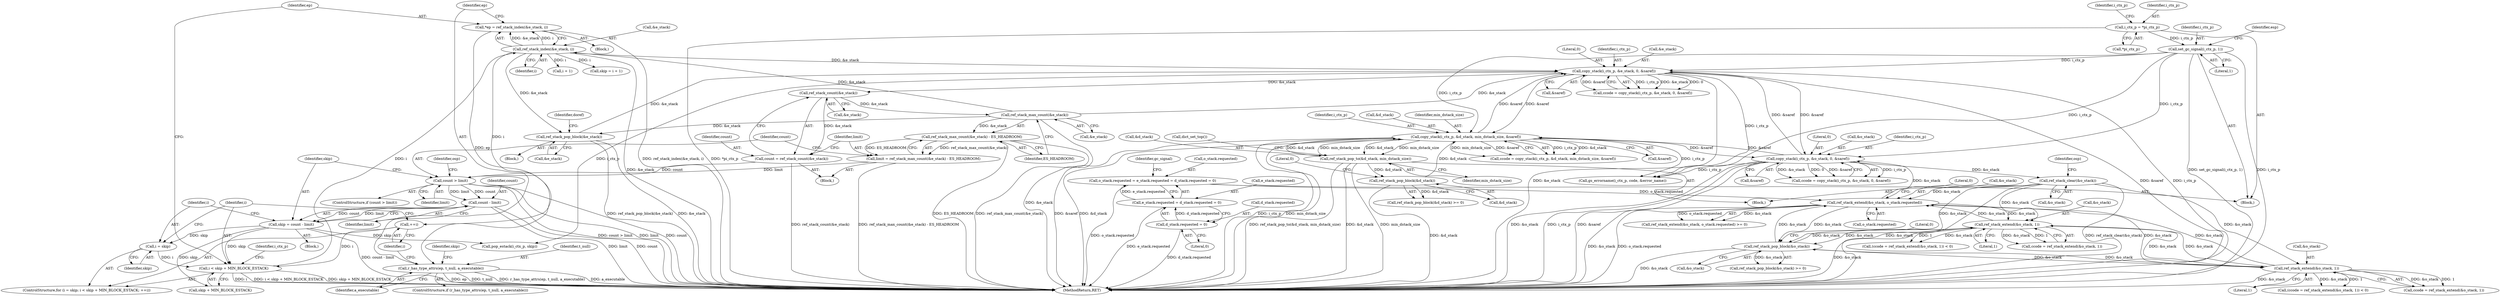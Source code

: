 digraph "0_ghostscript_b575e1ec42cc86f6a58c603f2a88fcc2af699cc8@pointer" {
"1000525" [label="(Call,r_has_type_attrs(ep, t_null, a_executable))"];
"1000518" [label="(Call,*ep = ref_stack_index(&e_stack, i))"];
"1000520" [label="(Call,ref_stack_index(&e_stack, i))"];
"1000489" [label="(Call,ref_stack_max_count(&e_stack))"];
"1000482" [label="(Call,ref_stack_count(&e_stack))"];
"1000465" [label="(Call,copy_stack(i_ctx_p, &e_stack, 0, &saref))"];
"1000263" [label="(Call,set_gc_signal(i_ctx_p, 1))"];
"1000234" [label="(Call,i_ctx_p = *pi_ctx_p)"];
"1000325" [label="(Call,ref_stack_pop_block(&e_stack))"];
"1000403" [label="(Call,copy_stack(i_ctx_p, &d_stack, min_dstack_size, &saref))"];
"1000430" [label="(Call,ref_stack_pop_block(&d_stack))"];
"1000416" [label="(Call,ref_stack_pop_to(&d_stack, min_dstack_size))"];
"1000580" [label="(Call,copy_stack(i_ctx_p, &o_stack, 0, &saref))"];
"1000548" [label="(Call,ref_stack_extend(&o_stack, o_stack.requested))"];
"1000456" [label="(Call,ref_stack_extend(&o_stack, 1))"];
"1000593" [label="(Call,ref_stack_clear(&o_stack))"];
"1000605" [label="(Call,ref_stack_pop_block(&o_stack))"];
"1000394" [label="(Call,ref_stack_extend(&o_stack, 1))"];
"1000176" [label="(Call,o_stack.requested = e_stack.requested = d_stack.requested = 0)"];
"1000180" [label="(Call,e_stack.requested = d_stack.requested = 0)"];
"1000184" [label="(Call,d_stack.requested = 0)"];
"1000509" [label="(Call,i < skip + MIN_BLOCK_ESTACK)"];
"1000506" [label="(Call,i = skip)"];
"1000499" [label="(Call,skip = count - limit)"];
"1000501" [label="(Call,count - limit)"];
"1000494" [label="(Call,count > limit)"];
"1000480" [label="(Call,count = ref_stack_count(&e_stack))"];
"1000486" [label="(Call,limit = ref_stack_max_count(&e_stack) - ES_HEADROOM)"];
"1000488" [label="(Call,ref_stack_max_count(&e_stack) - ES_HEADROOM)"];
"1000514" [label="(Call,++i)"];
"1000263" [label="(Call,set_gc_signal(i_ctx_p, 1))"];
"1000501" [label="(Call,count - limit)"];
"1000191" [label="(Identifier,gc_signal)"];
"1000478" [label="(Block,)"];
"1000707" [label="(MethodReturn,RET)"];
"1000604" [label="(Call,ref_stack_pop_block(&o_stack) >= 0)"];
"1000392" [label="(Call,ccode = ref_stack_extend(&o_stack, 1))"];
"1000482" [label="(Call,ref_stack_count(&e_stack))"];
"1000176" [label="(Call,o_stack.requested = e_stack.requested = d_stack.requested = 0)"];
"1000490" [label="(Call,&e_stack)"];
"1000394" [label="(Call,ref_stack_extend(&o_stack, 1))"];
"1000542" [label="(Identifier,osp)"];
"1000584" [label="(Literal,0)"];
"1000275" [label="(Block,)"];
"1000605" [label="(Call,ref_stack_pop_block(&o_stack))"];
"1000514" [label="(Call,++i)"];
"1000407" [label="(Identifier,min_dstack_size)"];
"1000527" [label="(Identifier,t_null)"];
"1000391" [label="(Call,(ccode = ref_stack_extend(&o_stack, 1)) < 0)"];
"1000419" [label="(Identifier,min_dstack_size)"];
"1000469" [label="(Literal,0)"];
"1000537" [label="(Identifier,i_ctx_p)"];
"1000582" [label="(Call,&o_stack)"];
"1000487" [label="(Identifier,limit)"];
"1000463" [label="(Call,ccode = copy_stack(i_ctx_p, &e_stack, 0, &saref))"];
"1000508" [label="(Identifier,skip)"];
"1000495" [label="(Identifier,count)"];
"1000549" [label="(Call,&o_stack)"];
"1000594" [label="(Call,&o_stack)"];
"1000580" [label="(Call,copy_stack(i_ctx_p, &o_stack, 0, &saref))"];
"1000515" [label="(Identifier,i)"];
"1000493" [label="(ControlStructure,if (count > limit))"];
"1000531" [label="(Identifier,skip)"];
"1000185" [label="(Call,d_stack.requested)"];
"1000497" [label="(Block,)"];
"1000518" [label="(Call,*ep = ref_stack_index(&e_stack, i))"];
"1000454" [label="(Call,ccode = ref_stack_extend(&o_stack, 1))"];
"1000430" [label="(Call,ref_stack_pop_block(&d_stack))"];
"1000243" [label="(Identifier,i_ctx_p)"];
"1000528" [label="(Identifier,a_executable)"];
"1000532" [label="(Call,i + 1)"];
"1000599" [label="(Identifier,osp)"];
"1000177" [label="(Call,o_stack.requested)"];
"1000499" [label="(Call,skip = count - limit)"];
"1000236" [label="(Call,*pi_ctx_p)"];
"1000536" [label="(Call,pop_estack(i_ctx_p, skip))"];
"1000456" [label="(Call,ref_stack_extend(&o_stack, 1))"];
"1000329" [label="(Identifier,doref)"];
"1000530" [label="(Call,skip = i + 1)"];
"1000417" [label="(Call,&d_stack)"];
"1000510" [label="(Identifier,i)"];
"1000523" [label="(Identifier,i)"];
"1000503" [label="(Identifier,limit)"];
"1000184" [label="(Call,d_stack.requested = 0)"];
"1000526" [label="(Identifier,ep)"];
"1000488" [label="(Call,ref_stack_max_count(&e_stack) - ES_HEADROOM)"];
"1000551" [label="(Call,o_stack.requested)"];
"1000235" [label="(Identifier,i_ctx_p)"];
"1000483" [label="(Call,&e_stack)"];
"1000268" [label="(Identifier,esp)"];
"1000507" [label="(Identifier,i)"];
"1000403" [label="(Call,copy_stack(i_ctx_p, &d_stack, min_dstack_size, &saref))"];
"1000401" [label="(Call,ccode = copy_stack(i_ctx_p, &d_stack, min_dstack_size, &saref))"];
"1000520" [label="(Call,ref_stack_index(&e_stack, i))"];
"1000470" [label="(Call,&saref)"];
"1000138" [label="(Block,)"];
"1000457" [label="(Call,&o_stack)"];
"1000492" [label="(Identifier,ES_HEADROOM)"];
"1000494" [label="(Call,count > limit)"];
"1000608" [label="(Literal,0)"];
"1000481" [label="(Identifier,count)"];
"1000606" [label="(Call,&o_stack)"];
"1000496" [label="(Identifier,limit)"];
"1000395" [label="(Call,&o_stack)"];
"1000628" [label="(Call,gs_errorname(i_ctx_p, code, &error_name))"];
"1000480" [label="(Call,count = ref_stack_count(&e_stack))"];
"1000188" [label="(Literal,0)"];
"1000181" [label="(Call,e_stack.requested)"];
"1000264" [label="(Identifier,i_ctx_p)"];
"1000585" [label="(Call,&saref)"];
"1000547" [label="(Call,ref_stack_extend(&o_stack, o_stack.requested) >= 0)"];
"1000519" [label="(Identifier,ep)"];
"1000466" [label="(Identifier,i_ctx_p)"];
"1000429" [label="(Call,ref_stack_pop_block(&d_stack) >= 0)"];
"1000467" [label="(Call,&e_stack)"];
"1000325" [label="(Call,ref_stack_pop_block(&e_stack))"];
"1000581" [label="(Identifier,i_ctx_p)"];
"1000453" [label="(Call,(ccode = ref_stack_extend(&o_stack, 1)) < 0)"];
"1000431" [label="(Call,&d_stack)"];
"1000180" [label="(Call,e_stack.requested = d_stack.requested = 0)"];
"1000509" [label="(Call,i < skip + MIN_BLOCK_ESTACK)"];
"1000578" [label="(Call,ccode = copy_stack(i_ctx_p, &o_stack, 0, &saref))"];
"1000234" [label="(Call,i_ctx_p = *pi_ctx_p)"];
"1000524" [label="(ControlStructure,if (r_has_type_attrs(ep, t_null, a_executable)))"];
"1000486" [label="(Call,limit = ref_stack_max_count(&e_stack) - ES_HEADROOM)"];
"1000459" [label="(Literal,1)"];
"1000397" [label="(Literal,1)"];
"1000326" [label="(Call,&e_stack)"];
"1000265" [label="(Literal,1)"];
"1000433" [label="(Literal,0)"];
"1000554" [label="(Literal,0)"];
"1000416" [label="(Call,ref_stack_pop_to(&d_stack, min_dstack_size))"];
"1000465" [label="(Call,copy_stack(i_ctx_p, &e_stack, 0, &saref))"];
"1000500" [label="(Identifier,skip)"];
"1000506" [label="(Call,i = skip)"];
"1000525" [label="(Call,r_has_type_attrs(ep, t_null, a_executable))"];
"1000516" [label="(Block,)"];
"1000489" [label="(Call,ref_stack_max_count(&e_stack))"];
"1000383" [label="(Block,)"];
"1000511" [label="(Call,skip + MIN_BLOCK_ESTACK)"];
"1000502" [label="(Identifier,count)"];
"1000593" [label="(Call,ref_stack_clear(&o_stack))"];
"1000404" [label="(Identifier,i_ctx_p)"];
"1000408" [label="(Call,&saref)"];
"1000548" [label="(Call,ref_stack_extend(&o_stack, o_stack.requested))"];
"1000505" [label="(ControlStructure,for (i = skip; i < skip + MIN_BLOCK_ESTACK; ++i))"];
"1000521" [label="(Call,&e_stack)"];
"1000420" [label="(Call,dict_set_top())"];
"1000405" [label="(Call,&d_stack)"];
"1000525" -> "1000524"  [label="AST: "];
"1000525" -> "1000528"  [label="CFG: "];
"1000526" -> "1000525"  [label="AST: "];
"1000527" -> "1000525"  [label="AST: "];
"1000528" -> "1000525"  [label="AST: "];
"1000531" -> "1000525"  [label="CFG: "];
"1000515" -> "1000525"  [label="CFG: "];
"1000525" -> "1000707"  [label="DDG: r_has_type_attrs(ep, t_null, a_executable)"];
"1000525" -> "1000707"  [label="DDG: a_executable"];
"1000525" -> "1000707"  [label="DDG: ep"];
"1000525" -> "1000707"  [label="DDG: t_null"];
"1000518" -> "1000525"  [label="DDG: ep"];
"1000518" -> "1000516"  [label="AST: "];
"1000518" -> "1000520"  [label="CFG: "];
"1000519" -> "1000518"  [label="AST: "];
"1000520" -> "1000518"  [label="AST: "];
"1000526" -> "1000518"  [label="CFG: "];
"1000518" -> "1000707"  [label="DDG: ref_stack_index(&e_stack, i)"];
"1000520" -> "1000518"  [label="DDG: &e_stack"];
"1000520" -> "1000518"  [label="DDG: i"];
"1000520" -> "1000523"  [label="CFG: "];
"1000521" -> "1000520"  [label="AST: "];
"1000523" -> "1000520"  [label="AST: "];
"1000520" -> "1000707"  [label="DDG: &e_stack"];
"1000520" -> "1000325"  [label="DDG: &e_stack"];
"1000520" -> "1000465"  [label="DDG: &e_stack"];
"1000520" -> "1000514"  [label="DDG: i"];
"1000489" -> "1000520"  [label="DDG: &e_stack"];
"1000509" -> "1000520"  [label="DDG: i"];
"1000520" -> "1000530"  [label="DDG: i"];
"1000520" -> "1000532"  [label="DDG: i"];
"1000489" -> "1000488"  [label="AST: "];
"1000489" -> "1000490"  [label="CFG: "];
"1000490" -> "1000489"  [label="AST: "];
"1000492" -> "1000489"  [label="CFG: "];
"1000489" -> "1000707"  [label="DDG: &e_stack"];
"1000489" -> "1000325"  [label="DDG: &e_stack"];
"1000489" -> "1000465"  [label="DDG: &e_stack"];
"1000489" -> "1000488"  [label="DDG: &e_stack"];
"1000482" -> "1000489"  [label="DDG: &e_stack"];
"1000482" -> "1000480"  [label="AST: "];
"1000482" -> "1000483"  [label="CFG: "];
"1000483" -> "1000482"  [label="AST: "];
"1000480" -> "1000482"  [label="CFG: "];
"1000482" -> "1000480"  [label="DDG: &e_stack"];
"1000465" -> "1000482"  [label="DDG: &e_stack"];
"1000465" -> "1000463"  [label="AST: "];
"1000465" -> "1000470"  [label="CFG: "];
"1000466" -> "1000465"  [label="AST: "];
"1000467" -> "1000465"  [label="AST: "];
"1000469" -> "1000465"  [label="AST: "];
"1000470" -> "1000465"  [label="AST: "];
"1000463" -> "1000465"  [label="CFG: "];
"1000465" -> "1000707"  [label="DDG: &e_stack"];
"1000465" -> "1000707"  [label="DDG: &saref"];
"1000465" -> "1000707"  [label="DDG: i_ctx_p"];
"1000465" -> "1000403"  [label="DDG: &saref"];
"1000465" -> "1000463"  [label="DDG: i_ctx_p"];
"1000465" -> "1000463"  [label="DDG: &e_stack"];
"1000465" -> "1000463"  [label="DDG: 0"];
"1000465" -> "1000463"  [label="DDG: &saref"];
"1000263" -> "1000465"  [label="DDG: i_ctx_p"];
"1000325" -> "1000465"  [label="DDG: &e_stack"];
"1000403" -> "1000465"  [label="DDG: &saref"];
"1000580" -> "1000465"  [label="DDG: &saref"];
"1000465" -> "1000536"  [label="DDG: i_ctx_p"];
"1000465" -> "1000580"  [label="DDG: &saref"];
"1000465" -> "1000628"  [label="DDG: i_ctx_p"];
"1000263" -> "1000138"  [label="AST: "];
"1000263" -> "1000265"  [label="CFG: "];
"1000264" -> "1000263"  [label="AST: "];
"1000265" -> "1000263"  [label="AST: "];
"1000268" -> "1000263"  [label="CFG: "];
"1000263" -> "1000707"  [label="DDG: set_gc_signal(i_ctx_p, 1)"];
"1000263" -> "1000707"  [label="DDG: i_ctx_p"];
"1000234" -> "1000263"  [label="DDG: i_ctx_p"];
"1000263" -> "1000403"  [label="DDG: i_ctx_p"];
"1000263" -> "1000580"  [label="DDG: i_ctx_p"];
"1000263" -> "1000628"  [label="DDG: i_ctx_p"];
"1000234" -> "1000138"  [label="AST: "];
"1000234" -> "1000236"  [label="CFG: "];
"1000235" -> "1000234"  [label="AST: "];
"1000236" -> "1000234"  [label="AST: "];
"1000243" -> "1000234"  [label="CFG: "];
"1000234" -> "1000707"  [label="DDG: *pi_ctx_p"];
"1000325" -> "1000275"  [label="AST: "];
"1000325" -> "1000326"  [label="CFG: "];
"1000326" -> "1000325"  [label="AST: "];
"1000329" -> "1000325"  [label="CFG: "];
"1000325" -> "1000707"  [label="DDG: &e_stack"];
"1000325" -> "1000707"  [label="DDG: ref_stack_pop_block(&e_stack)"];
"1000403" -> "1000401"  [label="AST: "];
"1000403" -> "1000408"  [label="CFG: "];
"1000404" -> "1000403"  [label="AST: "];
"1000405" -> "1000403"  [label="AST: "];
"1000407" -> "1000403"  [label="AST: "];
"1000408" -> "1000403"  [label="AST: "];
"1000401" -> "1000403"  [label="CFG: "];
"1000403" -> "1000707"  [label="DDG: &d_stack"];
"1000403" -> "1000707"  [label="DDG: i_ctx_p"];
"1000403" -> "1000707"  [label="DDG: min_dstack_size"];
"1000403" -> "1000707"  [label="DDG: &saref"];
"1000403" -> "1000401"  [label="DDG: i_ctx_p"];
"1000403" -> "1000401"  [label="DDG: &d_stack"];
"1000403" -> "1000401"  [label="DDG: min_dstack_size"];
"1000403" -> "1000401"  [label="DDG: &saref"];
"1000430" -> "1000403"  [label="DDG: &d_stack"];
"1000416" -> "1000403"  [label="DDG: &d_stack"];
"1000416" -> "1000403"  [label="DDG: min_dstack_size"];
"1000580" -> "1000403"  [label="DDG: &saref"];
"1000403" -> "1000416"  [label="DDG: &d_stack"];
"1000403" -> "1000416"  [label="DDG: min_dstack_size"];
"1000403" -> "1000580"  [label="DDG: &saref"];
"1000403" -> "1000628"  [label="DDG: i_ctx_p"];
"1000430" -> "1000429"  [label="AST: "];
"1000430" -> "1000431"  [label="CFG: "];
"1000431" -> "1000430"  [label="AST: "];
"1000433" -> "1000430"  [label="CFG: "];
"1000430" -> "1000707"  [label="DDG: &d_stack"];
"1000430" -> "1000429"  [label="DDG: &d_stack"];
"1000416" -> "1000430"  [label="DDG: &d_stack"];
"1000416" -> "1000383"  [label="AST: "];
"1000416" -> "1000419"  [label="CFG: "];
"1000417" -> "1000416"  [label="AST: "];
"1000419" -> "1000416"  [label="AST: "];
"1000420" -> "1000416"  [label="CFG: "];
"1000416" -> "1000707"  [label="DDG: ref_stack_pop_to(&d_stack, min_dstack_size)"];
"1000416" -> "1000707"  [label="DDG: &d_stack"];
"1000416" -> "1000707"  [label="DDG: min_dstack_size"];
"1000580" -> "1000578"  [label="AST: "];
"1000580" -> "1000585"  [label="CFG: "];
"1000581" -> "1000580"  [label="AST: "];
"1000582" -> "1000580"  [label="AST: "];
"1000584" -> "1000580"  [label="AST: "];
"1000585" -> "1000580"  [label="AST: "];
"1000578" -> "1000580"  [label="CFG: "];
"1000580" -> "1000707"  [label="DDG: &o_stack"];
"1000580" -> "1000707"  [label="DDG: i_ctx_p"];
"1000580" -> "1000707"  [label="DDG: &saref"];
"1000580" -> "1000578"  [label="DDG: i_ctx_p"];
"1000580" -> "1000578"  [label="DDG: &o_stack"];
"1000580" -> "1000578"  [label="DDG: 0"];
"1000580" -> "1000578"  [label="DDG: &saref"];
"1000548" -> "1000580"  [label="DDG: &o_stack"];
"1000580" -> "1000593"  [label="DDG: &o_stack"];
"1000580" -> "1000628"  [label="DDG: i_ctx_p"];
"1000548" -> "1000547"  [label="AST: "];
"1000548" -> "1000551"  [label="CFG: "];
"1000549" -> "1000548"  [label="AST: "];
"1000551" -> "1000548"  [label="AST: "];
"1000554" -> "1000548"  [label="CFG: "];
"1000548" -> "1000707"  [label="DDG: o_stack.requested"];
"1000548" -> "1000707"  [label="DDG: &o_stack"];
"1000548" -> "1000394"  [label="DDG: &o_stack"];
"1000548" -> "1000456"  [label="DDG: &o_stack"];
"1000548" -> "1000547"  [label="DDG: &o_stack"];
"1000548" -> "1000547"  [label="DDG: o_stack.requested"];
"1000456" -> "1000548"  [label="DDG: &o_stack"];
"1000593" -> "1000548"  [label="DDG: &o_stack"];
"1000605" -> "1000548"  [label="DDG: &o_stack"];
"1000394" -> "1000548"  [label="DDG: &o_stack"];
"1000176" -> "1000548"  [label="DDG: o_stack.requested"];
"1000548" -> "1000605"  [label="DDG: &o_stack"];
"1000456" -> "1000454"  [label="AST: "];
"1000456" -> "1000459"  [label="CFG: "];
"1000457" -> "1000456"  [label="AST: "];
"1000459" -> "1000456"  [label="AST: "];
"1000454" -> "1000456"  [label="CFG: "];
"1000456" -> "1000707"  [label="DDG: &o_stack"];
"1000456" -> "1000394"  [label="DDG: &o_stack"];
"1000456" -> "1000453"  [label="DDG: &o_stack"];
"1000456" -> "1000453"  [label="DDG: 1"];
"1000456" -> "1000454"  [label="DDG: &o_stack"];
"1000456" -> "1000454"  [label="DDG: 1"];
"1000593" -> "1000456"  [label="DDG: &o_stack"];
"1000605" -> "1000456"  [label="DDG: &o_stack"];
"1000394" -> "1000456"  [label="DDG: &o_stack"];
"1000456" -> "1000605"  [label="DDG: &o_stack"];
"1000593" -> "1000383"  [label="AST: "];
"1000593" -> "1000594"  [label="CFG: "];
"1000594" -> "1000593"  [label="AST: "];
"1000599" -> "1000593"  [label="CFG: "];
"1000593" -> "1000707"  [label="DDG: &o_stack"];
"1000593" -> "1000707"  [label="DDG: ref_stack_clear(&o_stack)"];
"1000593" -> "1000394"  [label="DDG: &o_stack"];
"1000593" -> "1000605"  [label="DDG: &o_stack"];
"1000605" -> "1000604"  [label="AST: "];
"1000605" -> "1000606"  [label="CFG: "];
"1000606" -> "1000605"  [label="AST: "];
"1000608" -> "1000605"  [label="CFG: "];
"1000605" -> "1000707"  [label="DDG: &o_stack"];
"1000605" -> "1000394"  [label="DDG: &o_stack"];
"1000605" -> "1000604"  [label="DDG: &o_stack"];
"1000394" -> "1000605"  [label="DDG: &o_stack"];
"1000394" -> "1000392"  [label="AST: "];
"1000394" -> "1000397"  [label="CFG: "];
"1000395" -> "1000394"  [label="AST: "];
"1000397" -> "1000394"  [label="AST: "];
"1000392" -> "1000394"  [label="CFG: "];
"1000394" -> "1000707"  [label="DDG: &o_stack"];
"1000394" -> "1000391"  [label="DDG: &o_stack"];
"1000394" -> "1000391"  [label="DDG: 1"];
"1000394" -> "1000392"  [label="DDG: &o_stack"];
"1000394" -> "1000392"  [label="DDG: 1"];
"1000176" -> "1000138"  [label="AST: "];
"1000176" -> "1000180"  [label="CFG: "];
"1000177" -> "1000176"  [label="AST: "];
"1000180" -> "1000176"  [label="AST: "];
"1000191" -> "1000176"  [label="CFG: "];
"1000176" -> "1000707"  [label="DDG: o_stack.requested"];
"1000180" -> "1000176"  [label="DDG: e_stack.requested"];
"1000180" -> "1000184"  [label="CFG: "];
"1000181" -> "1000180"  [label="AST: "];
"1000184" -> "1000180"  [label="AST: "];
"1000180" -> "1000707"  [label="DDG: e_stack.requested"];
"1000184" -> "1000180"  [label="DDG: d_stack.requested"];
"1000184" -> "1000188"  [label="CFG: "];
"1000185" -> "1000184"  [label="AST: "];
"1000188" -> "1000184"  [label="AST: "];
"1000184" -> "1000707"  [label="DDG: d_stack.requested"];
"1000509" -> "1000505"  [label="AST: "];
"1000509" -> "1000511"  [label="CFG: "];
"1000510" -> "1000509"  [label="AST: "];
"1000511" -> "1000509"  [label="AST: "];
"1000519" -> "1000509"  [label="CFG: "];
"1000537" -> "1000509"  [label="CFG: "];
"1000509" -> "1000707"  [label="DDG: i < skip + MIN_BLOCK_ESTACK"];
"1000509" -> "1000707"  [label="DDG: skip + MIN_BLOCK_ESTACK"];
"1000509" -> "1000707"  [label="DDG: i"];
"1000506" -> "1000509"  [label="DDG: i"];
"1000514" -> "1000509"  [label="DDG: i"];
"1000499" -> "1000509"  [label="DDG: skip"];
"1000506" -> "1000505"  [label="AST: "];
"1000506" -> "1000508"  [label="CFG: "];
"1000507" -> "1000506"  [label="AST: "];
"1000508" -> "1000506"  [label="AST: "];
"1000510" -> "1000506"  [label="CFG: "];
"1000499" -> "1000506"  [label="DDG: skip"];
"1000499" -> "1000497"  [label="AST: "];
"1000499" -> "1000501"  [label="CFG: "];
"1000500" -> "1000499"  [label="AST: "];
"1000501" -> "1000499"  [label="AST: "];
"1000507" -> "1000499"  [label="CFG: "];
"1000499" -> "1000707"  [label="DDG: count - limit"];
"1000501" -> "1000499"  [label="DDG: count"];
"1000501" -> "1000499"  [label="DDG: limit"];
"1000499" -> "1000511"  [label="DDG: skip"];
"1000499" -> "1000536"  [label="DDG: skip"];
"1000501" -> "1000503"  [label="CFG: "];
"1000502" -> "1000501"  [label="AST: "];
"1000503" -> "1000501"  [label="AST: "];
"1000501" -> "1000707"  [label="DDG: limit"];
"1000501" -> "1000707"  [label="DDG: count"];
"1000494" -> "1000501"  [label="DDG: count"];
"1000494" -> "1000501"  [label="DDG: limit"];
"1000494" -> "1000493"  [label="AST: "];
"1000494" -> "1000496"  [label="CFG: "];
"1000495" -> "1000494"  [label="AST: "];
"1000496" -> "1000494"  [label="AST: "];
"1000500" -> "1000494"  [label="CFG: "];
"1000542" -> "1000494"  [label="CFG: "];
"1000494" -> "1000707"  [label="DDG: count > limit"];
"1000494" -> "1000707"  [label="DDG: limit"];
"1000494" -> "1000707"  [label="DDG: count"];
"1000480" -> "1000494"  [label="DDG: count"];
"1000486" -> "1000494"  [label="DDG: limit"];
"1000480" -> "1000478"  [label="AST: "];
"1000481" -> "1000480"  [label="AST: "];
"1000487" -> "1000480"  [label="CFG: "];
"1000480" -> "1000707"  [label="DDG: ref_stack_count(&e_stack)"];
"1000486" -> "1000478"  [label="AST: "];
"1000486" -> "1000488"  [label="CFG: "];
"1000487" -> "1000486"  [label="AST: "];
"1000488" -> "1000486"  [label="AST: "];
"1000495" -> "1000486"  [label="CFG: "];
"1000486" -> "1000707"  [label="DDG: ref_stack_max_count(&e_stack) - ES_HEADROOM"];
"1000488" -> "1000486"  [label="DDG: ref_stack_max_count(&e_stack)"];
"1000488" -> "1000486"  [label="DDG: ES_HEADROOM"];
"1000488" -> "1000492"  [label="CFG: "];
"1000492" -> "1000488"  [label="AST: "];
"1000488" -> "1000707"  [label="DDG: ref_stack_max_count(&e_stack)"];
"1000488" -> "1000707"  [label="DDG: ES_HEADROOM"];
"1000514" -> "1000505"  [label="AST: "];
"1000514" -> "1000515"  [label="CFG: "];
"1000515" -> "1000514"  [label="AST: "];
"1000510" -> "1000514"  [label="CFG: "];
}
